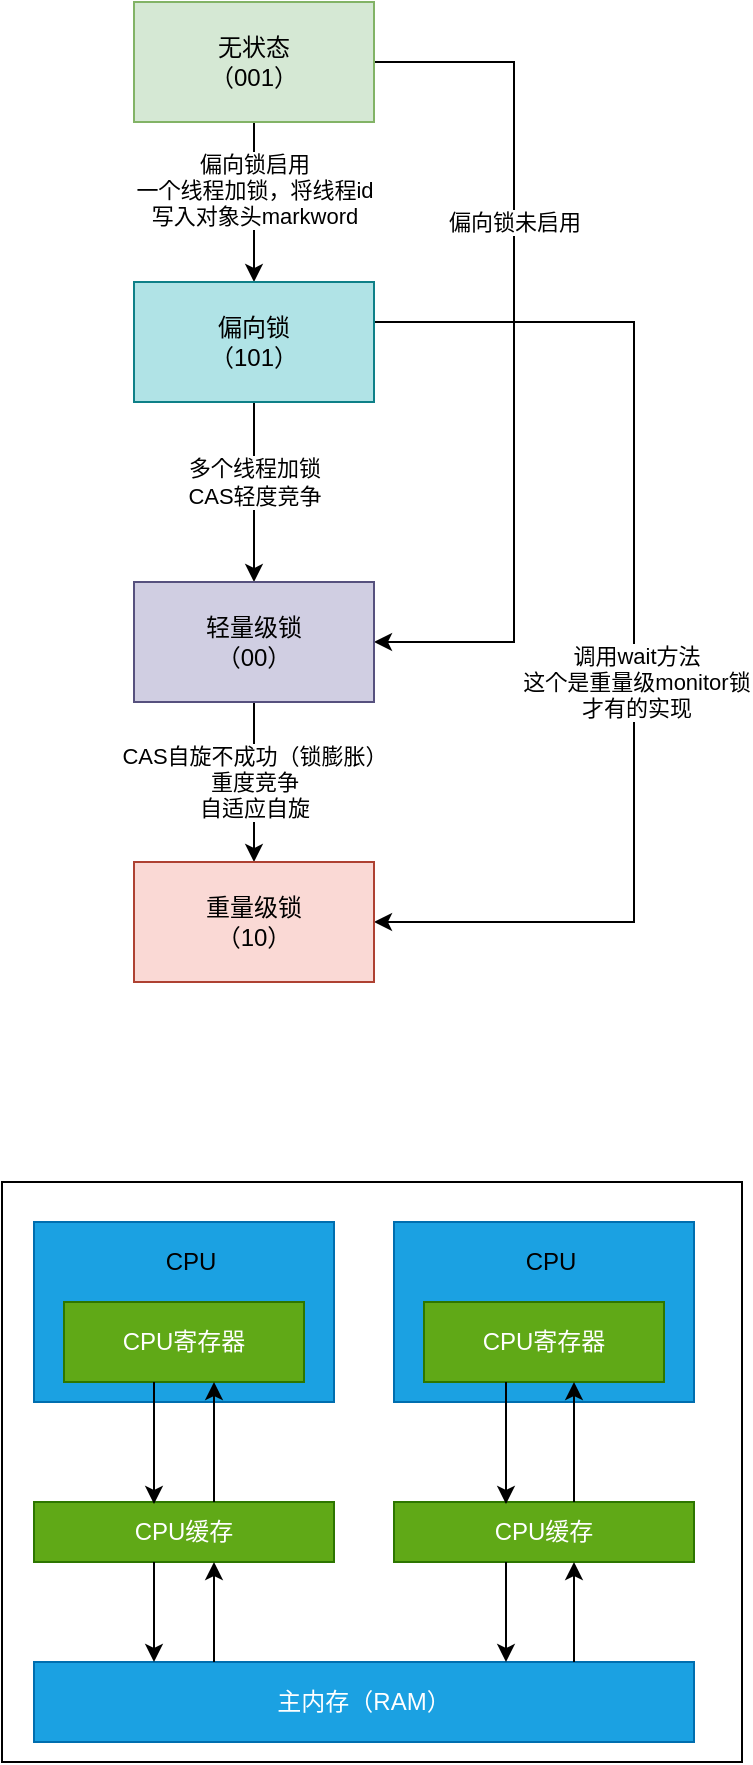 <mxfile version="14.2.2" type="github">
  <diagram id="pF4SRi6WFVkdvoSuHAUC" name="Page-1">
    <mxGraphModel dx="884" dy="591" grid="1" gridSize="10" guides="1" tooltips="1" connect="1" arrows="1" fold="1" page="1" pageScale="1" pageWidth="827" pageHeight="1169" math="0" shadow="0">
      <root>
        <mxCell id="0" />
        <mxCell id="1" parent="0" />
        <mxCell id="L0IP6Y8Qmht7rUSvjI6K-81" value="" style="verticalLabelPosition=bottom;verticalAlign=top;html=1;shape=mxgraph.basic.rect;fillColor2=none;strokeWidth=1;size=20;indent=5;" vertex="1" parent="1">
          <mxGeometry x="44" y="730" width="370" height="290" as="geometry" />
        </mxCell>
        <mxCell id="L0IP6Y8Qmht7rUSvjI6K-5" style="edgeStyle=orthogonalEdgeStyle;rounded=0;orthogonalLoop=1;jettySize=auto;html=1;entryX=1;entryY=0.5;entryDx=0;entryDy=0;" edge="1" parent="1" source="L0IP6Y8Qmht7rUSvjI6K-1" target="L0IP6Y8Qmht7rUSvjI6K-3">
          <mxGeometry relative="1" as="geometry">
            <mxPoint x="430" y="470" as="targetPoint" />
            <Array as="points">
              <mxPoint x="300" y="170" />
              <mxPoint x="300" y="460" />
            </Array>
          </mxGeometry>
        </mxCell>
        <mxCell id="L0IP6Y8Qmht7rUSvjI6K-11" value="偏向锁未启用" style="edgeLabel;html=1;align=center;verticalAlign=middle;resizable=0;points=[];" vertex="1" connectable="0" parent="L0IP6Y8Qmht7rUSvjI6K-5">
          <mxGeometry x="-0.372" relative="1" as="geometry">
            <mxPoint y="15" as="offset" />
          </mxGeometry>
        </mxCell>
        <mxCell id="L0IP6Y8Qmht7rUSvjI6K-15" value="" style="edgeStyle=orthogonalEdgeStyle;rounded=0;orthogonalLoop=1;jettySize=auto;html=1;" edge="1" parent="1" source="L0IP6Y8Qmht7rUSvjI6K-1" target="L0IP6Y8Qmht7rUSvjI6K-2">
          <mxGeometry relative="1" as="geometry" />
        </mxCell>
        <mxCell id="L0IP6Y8Qmht7rUSvjI6K-16" value="偏向锁启用&lt;br&gt;一个线程加锁，将线程id&lt;br&gt;写入对象头markword" style="edgeLabel;html=1;align=center;verticalAlign=middle;resizable=0;points=[];" vertex="1" connectable="0" parent="L0IP6Y8Qmht7rUSvjI6K-15">
          <mxGeometry x="-0.229" y="1" relative="1" as="geometry">
            <mxPoint x="-1" y="3" as="offset" />
          </mxGeometry>
        </mxCell>
        <mxCell id="L0IP6Y8Qmht7rUSvjI6K-1" value="无状态&lt;br&gt;（001）" style="rounded=0;whiteSpace=wrap;html=1;fillColor=#d5e8d4;strokeColor=#82b366;" vertex="1" parent="1">
          <mxGeometry x="110" y="140" width="120" height="60" as="geometry" />
        </mxCell>
        <mxCell id="L0IP6Y8Qmht7rUSvjI6K-8" style="edgeStyle=orthogonalEdgeStyle;rounded=0;orthogonalLoop=1;jettySize=auto;html=1;entryX=1;entryY=0.5;entryDx=0;entryDy=0;" edge="1" parent="1" source="L0IP6Y8Qmht7rUSvjI6K-2" target="L0IP6Y8Qmht7rUSvjI6K-4">
          <mxGeometry relative="1" as="geometry">
            <mxPoint x="400" y="600" as="targetPoint" />
            <Array as="points">
              <mxPoint x="360" y="300" />
              <mxPoint x="360" y="600" />
            </Array>
          </mxGeometry>
        </mxCell>
        <mxCell id="L0IP6Y8Qmht7rUSvjI6K-12" value="调用wait方法&lt;br&gt;这个是重量级monitor锁&lt;br&gt;才有的实现" style="edgeLabel;html=1;align=center;verticalAlign=middle;resizable=0;points=[];" vertex="1" connectable="0" parent="L0IP6Y8Qmht7rUSvjI6K-8">
          <mxGeometry x="-0.111" y="1" relative="1" as="geometry">
            <mxPoint y="61" as="offset" />
          </mxGeometry>
        </mxCell>
        <mxCell id="L0IP6Y8Qmht7rUSvjI6K-17" value="" style="edgeStyle=orthogonalEdgeStyle;rounded=0;orthogonalLoop=1;jettySize=auto;html=1;" edge="1" parent="1" source="L0IP6Y8Qmht7rUSvjI6K-2" target="L0IP6Y8Qmht7rUSvjI6K-3">
          <mxGeometry relative="1" as="geometry" />
        </mxCell>
        <mxCell id="L0IP6Y8Qmht7rUSvjI6K-18" value="多个线程加锁&lt;br&gt;CAS轻度竞争" style="edgeLabel;html=1;align=center;verticalAlign=middle;resizable=0;points=[];" vertex="1" connectable="0" parent="L0IP6Y8Qmht7rUSvjI6K-17">
          <mxGeometry x="-0.333" relative="1" as="geometry">
            <mxPoint y="10" as="offset" />
          </mxGeometry>
        </mxCell>
        <mxCell id="L0IP6Y8Qmht7rUSvjI6K-2" value="偏向锁&lt;br&gt;（101）" style="rounded=0;whiteSpace=wrap;html=1;fillColor=#b0e3e6;strokeColor=#0e8088;" vertex="1" parent="1">
          <mxGeometry x="110" y="280" width="120" height="60" as="geometry" />
        </mxCell>
        <mxCell id="L0IP6Y8Qmht7rUSvjI6K-19" value="" style="edgeStyle=orthogonalEdgeStyle;rounded=0;orthogonalLoop=1;jettySize=auto;html=1;" edge="1" parent="1" source="L0IP6Y8Qmht7rUSvjI6K-3" target="L0IP6Y8Qmht7rUSvjI6K-4">
          <mxGeometry relative="1" as="geometry" />
        </mxCell>
        <mxCell id="L0IP6Y8Qmht7rUSvjI6K-20" value="CAS自旋不成功（锁膨胀）&lt;br&gt;重度竞争&lt;br&gt;自适应自旋" style="edgeLabel;html=1;align=center;verticalAlign=middle;resizable=0;points=[];" vertex="1" connectable="0" parent="L0IP6Y8Qmht7rUSvjI6K-19">
          <mxGeometry x="-0.3" y="2" relative="1" as="geometry">
            <mxPoint x="-2" y="12" as="offset" />
          </mxGeometry>
        </mxCell>
        <mxCell id="L0IP6Y8Qmht7rUSvjI6K-3" value="轻量级锁&lt;br&gt;（00）" style="rounded=0;whiteSpace=wrap;html=1;fillColor=#d0cee2;strokeColor=#56517e;" vertex="1" parent="1">
          <mxGeometry x="110" y="430" width="120" height="60" as="geometry" />
        </mxCell>
        <mxCell id="L0IP6Y8Qmht7rUSvjI6K-4" value="重量级锁&lt;br&gt;（10）" style="rounded=0;whiteSpace=wrap;html=1;fillColor=#fad9d5;strokeColor=#ae4132;" vertex="1" parent="1">
          <mxGeometry x="110" y="570" width="120" height="60" as="geometry" />
        </mxCell>
        <mxCell id="L0IP6Y8Qmht7rUSvjI6K-82" value="" style="rounded=0;whiteSpace=wrap;html=1;fillColor=#1ba1e2;strokeColor=#006EAF;fontColor=#ffffff;" vertex="1" parent="1">
          <mxGeometry x="60" y="750" width="150" height="90" as="geometry" />
        </mxCell>
        <mxCell id="L0IP6Y8Qmht7rUSvjI6K-83" value="CPU寄存器" style="rounded=0;whiteSpace=wrap;html=1;fillColor=#60a917;strokeColor=#2D7600;fontColor=#ffffff;" vertex="1" parent="1">
          <mxGeometry x="75" y="790" width="120" height="40" as="geometry" />
        </mxCell>
        <mxCell id="L0IP6Y8Qmht7rUSvjI6K-84" value="CPU" style="text;html=1;strokeColor=none;fillColor=none;align=center;verticalAlign=middle;whiteSpace=wrap;rounded=0;" vertex="1" parent="1">
          <mxGeometry x="116" y="760" width="45" height="20" as="geometry" />
        </mxCell>
        <mxCell id="L0IP6Y8Qmht7rUSvjI6K-86" value="" style="rounded=0;whiteSpace=wrap;html=1;fillColor=#1ba1e2;strokeColor=#006EAF;fontColor=#ffffff;" vertex="1" parent="1">
          <mxGeometry x="240" y="750" width="150" height="90" as="geometry" />
        </mxCell>
        <mxCell id="L0IP6Y8Qmht7rUSvjI6K-87" value="CPU" style="text;html=1;strokeColor=none;fillColor=none;align=center;verticalAlign=middle;whiteSpace=wrap;rounded=0;" vertex="1" parent="1">
          <mxGeometry x="296" y="760" width="45" height="20" as="geometry" />
        </mxCell>
        <mxCell id="L0IP6Y8Qmht7rUSvjI6K-88" value="CPU寄存器" style="rounded=0;whiteSpace=wrap;html=1;fillColor=#60a917;strokeColor=#2D7600;fontColor=#ffffff;" vertex="1" parent="1">
          <mxGeometry x="255" y="790" width="120" height="40" as="geometry" />
        </mxCell>
        <mxCell id="L0IP6Y8Qmht7rUSvjI6K-89" value="CPU缓存" style="rounded=0;whiteSpace=wrap;html=1;fillColor=#60a917;strokeColor=#2D7600;fontColor=#ffffff;" vertex="1" parent="1">
          <mxGeometry x="60" y="890" width="150" height="30" as="geometry" />
        </mxCell>
        <mxCell id="L0IP6Y8Qmht7rUSvjI6K-90" value="CPU缓存" style="rounded=0;whiteSpace=wrap;html=1;fillColor=#60a917;strokeColor=#2D7600;fontColor=#ffffff;" vertex="1" parent="1">
          <mxGeometry x="240" y="890" width="150" height="30" as="geometry" />
        </mxCell>
        <mxCell id="L0IP6Y8Qmht7rUSvjI6K-91" value="" style="endArrow=classic;html=1;exitX=0.4;exitY=0.889;exitDx=0;exitDy=0;exitPerimeter=0;entryX=0.4;entryY=0.033;entryDx=0;entryDy=0;entryPerimeter=0;" edge="1" parent="1" source="L0IP6Y8Qmht7rUSvjI6K-82" target="L0IP6Y8Qmht7rUSvjI6K-89">
          <mxGeometry width="50" height="50" relative="1" as="geometry">
            <mxPoint x="90" y="890" as="sourcePoint" />
            <mxPoint x="140" y="840" as="targetPoint" />
          </mxGeometry>
        </mxCell>
        <mxCell id="L0IP6Y8Qmht7rUSvjI6K-92" value="" style="endArrow=classic;html=1;" edge="1" parent="1">
          <mxGeometry width="50" height="50" relative="1" as="geometry">
            <mxPoint x="150" y="890" as="sourcePoint" />
            <mxPoint x="150" y="830" as="targetPoint" />
          </mxGeometry>
        </mxCell>
        <mxCell id="L0IP6Y8Qmht7rUSvjI6K-94" value="" style="endArrow=classic;html=1;exitX=0.4;exitY=0.889;exitDx=0;exitDy=0;exitPerimeter=0;entryX=0.4;entryY=0.033;entryDx=0;entryDy=0;entryPerimeter=0;" edge="1" parent="1">
          <mxGeometry width="50" height="50" relative="1" as="geometry">
            <mxPoint x="296" y="830" as="sourcePoint" />
            <mxPoint x="296" y="890.98" as="targetPoint" />
          </mxGeometry>
        </mxCell>
        <mxCell id="L0IP6Y8Qmht7rUSvjI6K-95" value="" style="endArrow=classic;html=1;" edge="1" parent="1">
          <mxGeometry width="50" height="50" relative="1" as="geometry">
            <mxPoint x="330" y="890" as="sourcePoint" />
            <mxPoint x="330" y="830" as="targetPoint" />
          </mxGeometry>
        </mxCell>
        <mxCell id="L0IP6Y8Qmht7rUSvjI6K-96" value="主内存（RAM）" style="rounded=0;whiteSpace=wrap;html=1;fillColor=#1ba1e2;strokeColor=#006EAF;fontColor=#ffffff;" vertex="1" parent="1">
          <mxGeometry x="60" y="970" width="330" height="40" as="geometry" />
        </mxCell>
        <mxCell id="L0IP6Y8Qmht7rUSvjI6K-99" value="" style="endArrow=classic;html=1;exitX=0.4;exitY=0.889;exitDx=0;exitDy=0;exitPerimeter=0;" edge="1" parent="1">
          <mxGeometry width="50" height="50" relative="1" as="geometry">
            <mxPoint x="120" y="920" as="sourcePoint" />
            <mxPoint x="120" y="970" as="targetPoint" />
          </mxGeometry>
        </mxCell>
        <mxCell id="L0IP6Y8Qmht7rUSvjI6K-100" value="" style="endArrow=classic;html=1;" edge="1" parent="1">
          <mxGeometry width="50" height="50" relative="1" as="geometry">
            <mxPoint x="150" y="970" as="sourcePoint" />
            <mxPoint x="150" y="920" as="targetPoint" />
          </mxGeometry>
        </mxCell>
        <mxCell id="L0IP6Y8Qmht7rUSvjI6K-101" value="" style="endArrow=classic;html=1;" edge="1" parent="1">
          <mxGeometry width="50" height="50" relative="1" as="geometry">
            <mxPoint x="330" y="970" as="sourcePoint" />
            <mxPoint x="330" y="920" as="targetPoint" />
          </mxGeometry>
        </mxCell>
        <mxCell id="L0IP6Y8Qmht7rUSvjI6K-102" value="" style="endArrow=classic;html=1;exitX=0.4;exitY=0.889;exitDx=0;exitDy=0;exitPerimeter=0;" edge="1" parent="1">
          <mxGeometry width="50" height="50" relative="1" as="geometry">
            <mxPoint x="296" y="920" as="sourcePoint" />
            <mxPoint x="296" y="970" as="targetPoint" />
          </mxGeometry>
        </mxCell>
      </root>
    </mxGraphModel>
  </diagram>
</mxfile>
